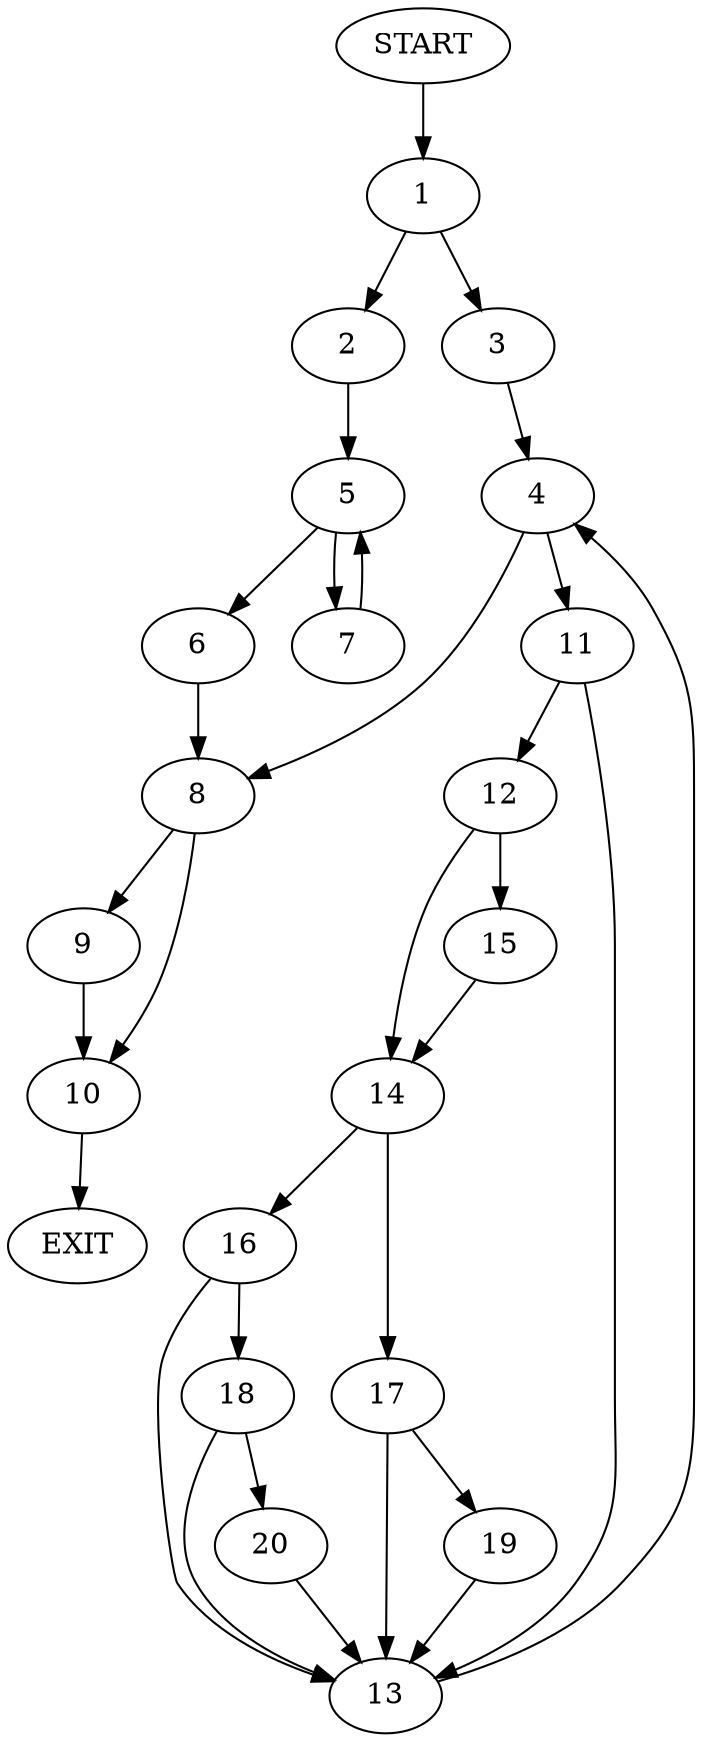 digraph {
0 [label="START"]
21 [label="EXIT"]
0 -> 1
1 -> 2
1 -> 3
3 -> 4
2 -> 5
5 -> 6
5 -> 7
7 -> 5
6 -> 8
8 -> 9
8 -> 10
4 -> 8
4 -> 11
11 -> 12
11 -> 13
13 -> 4
12 -> 14
12 -> 15
14 -> 16
14 -> 17
15 -> 14
16 -> 18
16 -> 13
17 -> 19
17 -> 13
18 -> 20
18 -> 13
20 -> 13
19 -> 13
10 -> 21
9 -> 10
}
